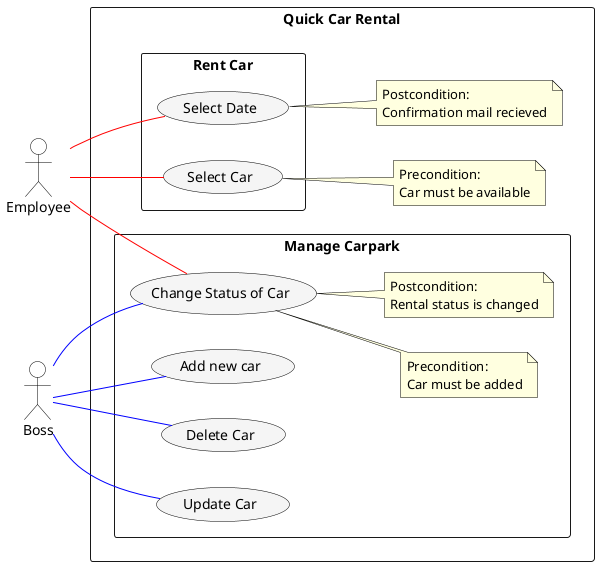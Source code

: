 @startuml UseCase Diagram
skinparam packageStyle rectangle
skinparam usecase {
    BackgroundColor WhiteSmoke
    BorderColor Black
    ArrowColor Black
}
skinparam actor {
    BorderColor Black
    BackgroundColor White
}
skinparam note {
    BackgroundColor LightYellow
    BorderColor Black
}

left to right direction

actor "Employee" as em
actor "Boss" as bs

rectangle "Quick Car Rental" {
    
    package "Rent Car" {
        usecase "Select Car" as UC5
        usecase "Select Date" as UC6
    }

    note right of UC5
        Precondition:
        Car must be available
    end note
    
    
    package "Manage Carpark" {
        usecase "Add new car" as UC2
        usecase "Delete Car" as UC3
        usecase "Update Car" as UC4
        usecase "Change Status of Car" as UC1
    note right of UC1
        Precondition:
        Car must be added
    end note
    note right of UC1
        Postcondition:
        Rental status is changed
    end note
    }

    note right of UC6
        Postcondition:
        Confirmation mail recieved
    end note
}

' Boss relationships
bs -- UC2 #blue
bs -- UC3 #blue
bs -- UC1 #blue
bs -- UC4 #blue

' Employee relationships
em -- UC5 #Red
em -- UC6 #Red
em -- UC1 #Red

@enduml